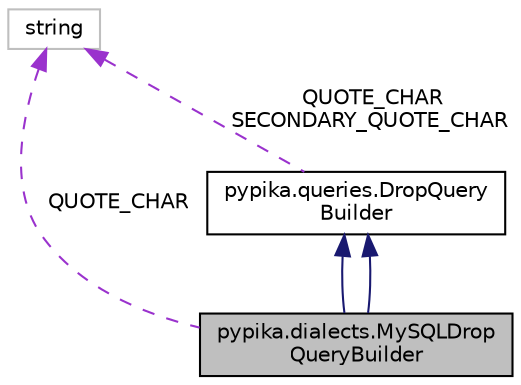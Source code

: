 digraph "pypika.dialects.MySQLDropQueryBuilder"
{
 // LATEX_PDF_SIZE
  edge [fontname="Helvetica",fontsize="10",labelfontname="Helvetica",labelfontsize="10"];
  node [fontname="Helvetica",fontsize="10",shape=record];
  Node1 [label="pypika.dialects.MySQLDrop\lQueryBuilder",height=0.2,width=0.4,color="black", fillcolor="grey75", style="filled", fontcolor="black",tooltip=" "];
  Node2 -> Node1 [dir="back",color="midnightblue",fontsize="10",style="solid",fontname="Helvetica"];
  Node2 [label="pypika.queries.DropQuery\lBuilder",height=0.2,width=0.4,color="black", fillcolor="white", style="filled",URL="$classpypika_1_1queries_1_1DropQueryBuilder.html",tooltip=" "];
  Node3 -> Node2 [dir="back",color="darkorchid3",fontsize="10",style="dashed",label=" QUOTE_CHAR\nSECONDARY_QUOTE_CHAR" ,fontname="Helvetica"];
  Node3 [label="string",height=0.2,width=0.4,color="grey75", fillcolor="white", style="filled",tooltip=" "];
  Node2 -> Node1 [dir="back",color="midnightblue",fontsize="10",style="solid",fontname="Helvetica"];
  Node3 -> Node1 [dir="back",color="darkorchid3",fontsize="10",style="dashed",label=" QUOTE_CHAR" ,fontname="Helvetica"];
}
